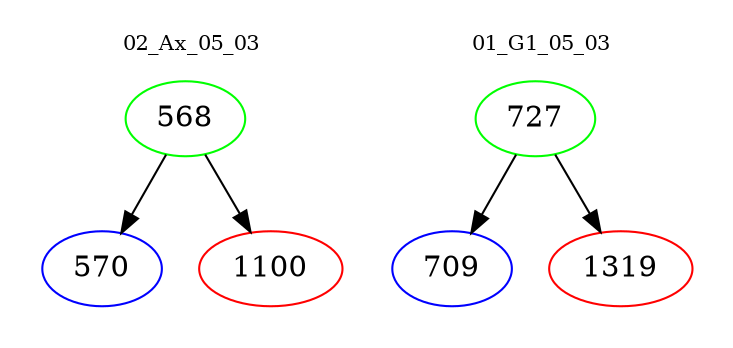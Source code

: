 digraph{
subgraph cluster_0 {
color = white
label = "02_Ax_05_03";
fontsize=10;
T0_568 [label="568", color="green"]
T0_568 -> T0_570 [color="black"]
T0_570 [label="570", color="blue"]
T0_568 -> T0_1100 [color="black"]
T0_1100 [label="1100", color="red"]
}
subgraph cluster_1 {
color = white
label = "01_G1_05_03";
fontsize=10;
T1_727 [label="727", color="green"]
T1_727 -> T1_709 [color="black"]
T1_709 [label="709", color="blue"]
T1_727 -> T1_1319 [color="black"]
T1_1319 [label="1319", color="red"]
}
}
